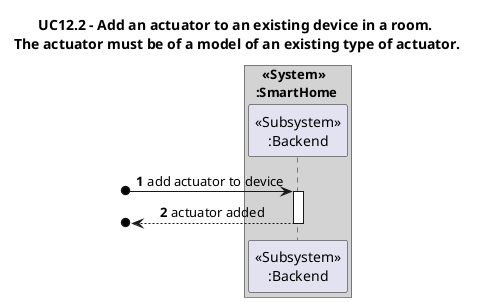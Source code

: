 @startuml

skinparam sequenceMessageAlign center
autonumber

title UC12.2 - Add an actuator to an existing device in a room.\n The actuator must be of a model of an existing type of actuator.

box "  <<System>>\n:SmartHome " #LightGrey
participant "<<Subsystem>>\n:Backend" as Backend
end box


[o-> Backend : add actuator to device
activate Backend
[o<-- Backend : actuator added
deactivate Backend

@enduml